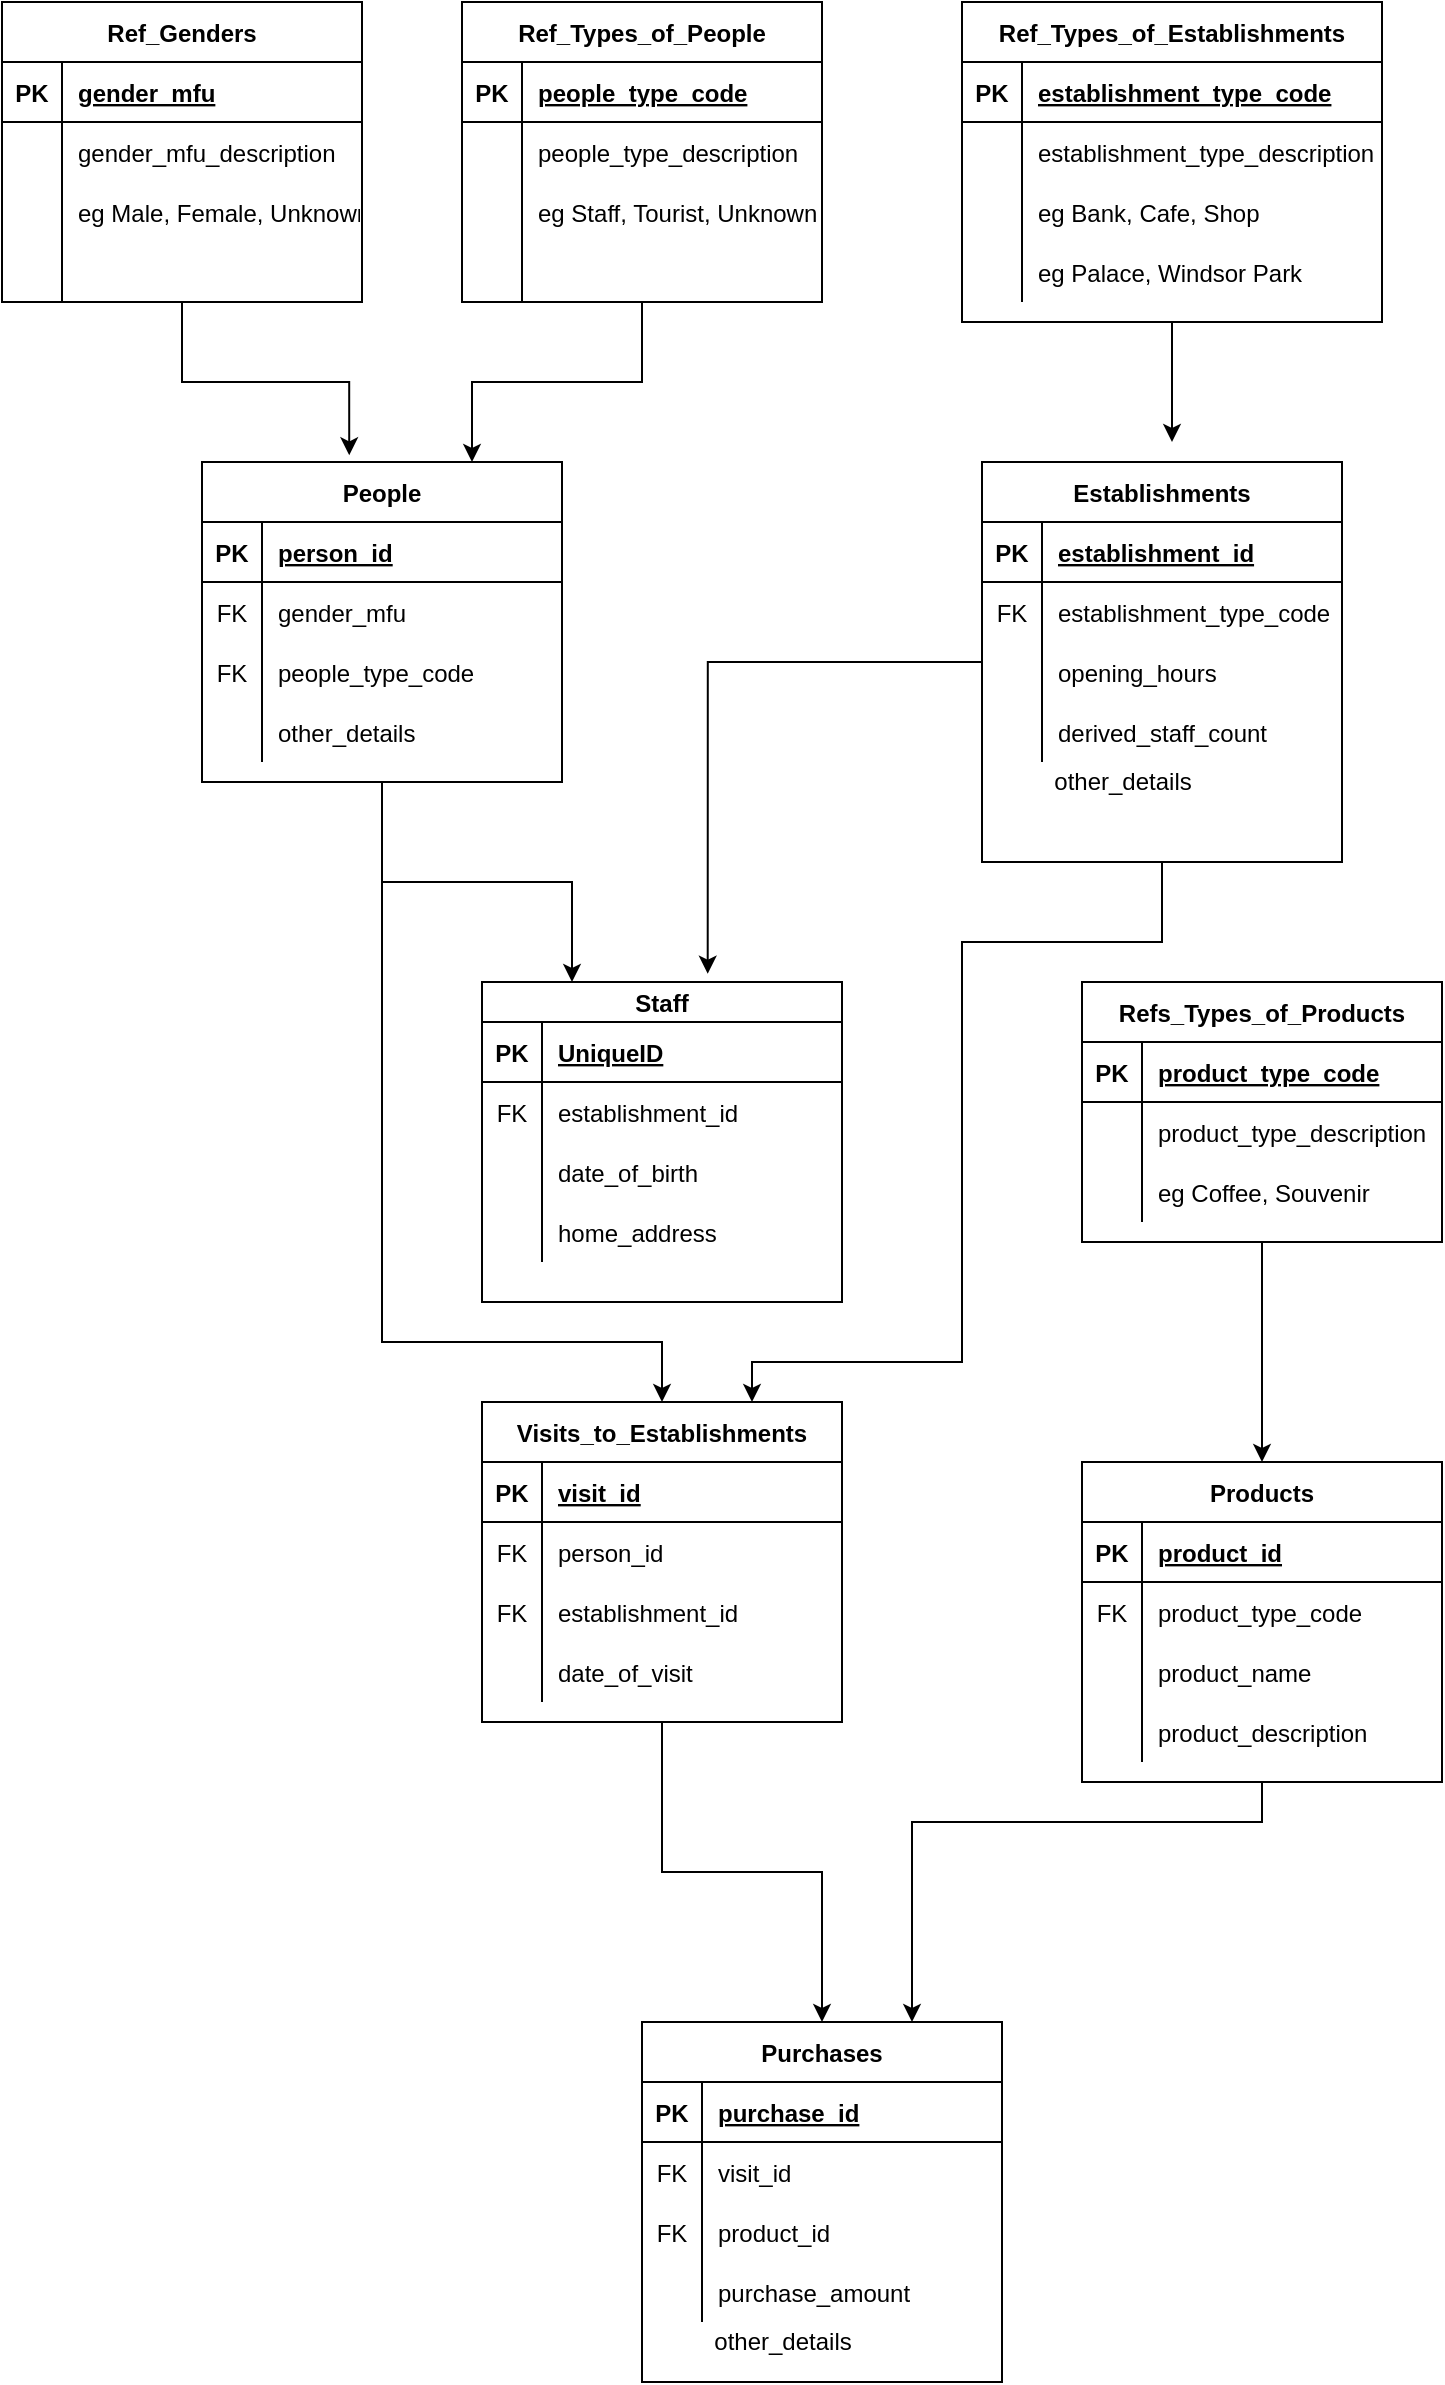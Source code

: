<mxfile version="14.2.7" type="github">
  <diagram id="8gwgfgab7osLSwUelP4G" name="Page-1">
    <mxGraphModel dx="1038" dy="580" grid="1" gridSize="10" guides="1" tooltips="1" connect="1" arrows="1" fold="1" page="1" pageScale="1" pageWidth="850" pageHeight="1100" math="0" shadow="0">
      <root>
        <mxCell id="0" />
        <mxCell id="1" parent="0" />
        <mxCell id="6jE46qa5X71mXZ7icbi9-116" style="edgeStyle=orthogonalEdgeStyle;rounded=0;orthogonalLoop=1;jettySize=auto;html=1;entryX=0.25;entryY=0;entryDx=0;entryDy=0;" edge="1" parent="1" source="6jE46qa5X71mXZ7icbi9-1" target="6jE46qa5X71mXZ7icbi9-58">
          <mxGeometry relative="1" as="geometry" />
        </mxCell>
        <mxCell id="6jE46qa5X71mXZ7icbi9-119" style="edgeStyle=orthogonalEdgeStyle;rounded=0;orthogonalLoop=1;jettySize=auto;html=1;" edge="1" parent="1" source="6jE46qa5X71mXZ7icbi9-1" target="6jE46qa5X71mXZ7icbi9-27">
          <mxGeometry relative="1" as="geometry">
            <Array as="points">
              <mxPoint x="200" y="680" />
              <mxPoint x="340" y="680" />
            </Array>
          </mxGeometry>
        </mxCell>
        <mxCell id="6jE46qa5X71mXZ7icbi9-1" value="People" style="shape=table;startSize=30;container=1;collapsible=1;childLayout=tableLayout;fixedRows=1;rowLines=0;fontStyle=1;align=center;resizeLast=1;" vertex="1" parent="1">
          <mxGeometry x="110" y="240" width="180" height="160" as="geometry" />
        </mxCell>
        <mxCell id="6jE46qa5X71mXZ7icbi9-2" value="" style="shape=partialRectangle;collapsible=0;dropTarget=0;pointerEvents=0;fillColor=none;top=0;left=0;bottom=1;right=0;points=[[0,0.5],[1,0.5]];portConstraint=eastwest;" vertex="1" parent="6jE46qa5X71mXZ7icbi9-1">
          <mxGeometry y="30" width="180" height="30" as="geometry" />
        </mxCell>
        <mxCell id="6jE46qa5X71mXZ7icbi9-3" value="PK" style="shape=partialRectangle;connectable=0;fillColor=none;top=0;left=0;bottom=0;right=0;fontStyle=1;overflow=hidden;" vertex="1" parent="6jE46qa5X71mXZ7icbi9-2">
          <mxGeometry width="30" height="30" as="geometry" />
        </mxCell>
        <mxCell id="6jE46qa5X71mXZ7icbi9-4" value="person_id" style="shape=partialRectangle;connectable=0;fillColor=none;top=0;left=0;bottom=0;right=0;align=left;spacingLeft=6;fontStyle=5;overflow=hidden;" vertex="1" parent="6jE46qa5X71mXZ7icbi9-2">
          <mxGeometry x="30" width="150" height="30" as="geometry" />
        </mxCell>
        <mxCell id="6jE46qa5X71mXZ7icbi9-5" value="" style="shape=partialRectangle;collapsible=0;dropTarget=0;pointerEvents=0;fillColor=none;top=0;left=0;bottom=0;right=0;points=[[0,0.5],[1,0.5]];portConstraint=eastwest;" vertex="1" parent="6jE46qa5X71mXZ7icbi9-1">
          <mxGeometry y="60" width="180" height="30" as="geometry" />
        </mxCell>
        <mxCell id="6jE46qa5X71mXZ7icbi9-6" value="FK" style="shape=partialRectangle;connectable=0;fillColor=none;top=0;left=0;bottom=0;right=0;editable=1;overflow=hidden;" vertex="1" parent="6jE46qa5X71mXZ7icbi9-5">
          <mxGeometry width="30" height="30" as="geometry" />
        </mxCell>
        <mxCell id="6jE46qa5X71mXZ7icbi9-7" value="gender_mfu" style="shape=partialRectangle;connectable=0;fillColor=none;top=0;left=0;bottom=0;right=0;align=left;spacingLeft=6;overflow=hidden;" vertex="1" parent="6jE46qa5X71mXZ7icbi9-5">
          <mxGeometry x="30" width="150" height="30" as="geometry" />
        </mxCell>
        <mxCell id="6jE46qa5X71mXZ7icbi9-8" value="" style="shape=partialRectangle;collapsible=0;dropTarget=0;pointerEvents=0;fillColor=none;top=0;left=0;bottom=0;right=0;points=[[0,0.5],[1,0.5]];portConstraint=eastwest;" vertex="1" parent="6jE46qa5X71mXZ7icbi9-1">
          <mxGeometry y="90" width="180" height="30" as="geometry" />
        </mxCell>
        <mxCell id="6jE46qa5X71mXZ7icbi9-9" value="FK" style="shape=partialRectangle;connectable=0;fillColor=none;top=0;left=0;bottom=0;right=0;editable=1;overflow=hidden;" vertex="1" parent="6jE46qa5X71mXZ7icbi9-8">
          <mxGeometry width="30" height="30" as="geometry" />
        </mxCell>
        <mxCell id="6jE46qa5X71mXZ7icbi9-10" value="people_type_code" style="shape=partialRectangle;connectable=0;fillColor=none;top=0;left=0;bottom=0;right=0;align=left;spacingLeft=6;overflow=hidden;" vertex="1" parent="6jE46qa5X71mXZ7icbi9-8">
          <mxGeometry x="30" width="150" height="30" as="geometry" />
        </mxCell>
        <mxCell id="6jE46qa5X71mXZ7icbi9-11" value="" style="shape=partialRectangle;collapsible=0;dropTarget=0;pointerEvents=0;fillColor=none;top=0;left=0;bottom=0;right=0;points=[[0,0.5],[1,0.5]];portConstraint=eastwest;" vertex="1" parent="6jE46qa5X71mXZ7icbi9-1">
          <mxGeometry y="120" width="180" height="30" as="geometry" />
        </mxCell>
        <mxCell id="6jE46qa5X71mXZ7icbi9-12" value="" style="shape=partialRectangle;connectable=0;fillColor=none;top=0;left=0;bottom=0;right=0;editable=1;overflow=hidden;" vertex="1" parent="6jE46qa5X71mXZ7icbi9-11">
          <mxGeometry width="30" height="30" as="geometry" />
        </mxCell>
        <mxCell id="6jE46qa5X71mXZ7icbi9-13" value="other_details" style="shape=partialRectangle;connectable=0;fillColor=none;top=0;left=0;bottom=0;right=0;align=left;spacingLeft=6;overflow=hidden;" vertex="1" parent="6jE46qa5X71mXZ7icbi9-11">
          <mxGeometry x="30" width="150" height="30" as="geometry" />
        </mxCell>
        <mxCell id="6jE46qa5X71mXZ7icbi9-117" style="edgeStyle=orthogonalEdgeStyle;rounded=0;orthogonalLoop=1;jettySize=auto;html=1;entryX=0.627;entryY=-0.026;entryDx=0;entryDy=0;entryPerimeter=0;" edge="1" parent="1" source="6jE46qa5X71mXZ7icbi9-14" target="6jE46qa5X71mXZ7icbi9-58">
          <mxGeometry relative="1" as="geometry" />
        </mxCell>
        <mxCell id="6jE46qa5X71mXZ7icbi9-120" style="edgeStyle=orthogonalEdgeStyle;rounded=0;orthogonalLoop=1;jettySize=auto;html=1;entryX=0.75;entryY=0;entryDx=0;entryDy=0;" edge="1" parent="1" source="6jE46qa5X71mXZ7icbi9-14" target="6jE46qa5X71mXZ7icbi9-27">
          <mxGeometry relative="1" as="geometry">
            <Array as="points">
              <mxPoint x="590" y="480" />
              <mxPoint x="490" y="480" />
              <mxPoint x="490" y="690" />
              <mxPoint x="385" y="690" />
            </Array>
          </mxGeometry>
        </mxCell>
        <mxCell id="6jE46qa5X71mXZ7icbi9-14" value="Establishments" style="shape=table;startSize=30;container=1;collapsible=1;childLayout=tableLayout;fixedRows=1;rowLines=0;fontStyle=1;align=center;resizeLast=1;" vertex="1" parent="1">
          <mxGeometry x="500" y="240" width="180" height="200" as="geometry" />
        </mxCell>
        <mxCell id="6jE46qa5X71mXZ7icbi9-15" value="" style="shape=partialRectangle;collapsible=0;dropTarget=0;pointerEvents=0;fillColor=none;top=0;left=0;bottom=1;right=0;points=[[0,0.5],[1,0.5]];portConstraint=eastwest;" vertex="1" parent="6jE46qa5X71mXZ7icbi9-14">
          <mxGeometry y="30" width="180" height="30" as="geometry" />
        </mxCell>
        <mxCell id="6jE46qa5X71mXZ7icbi9-16" value="PK" style="shape=partialRectangle;connectable=0;fillColor=none;top=0;left=0;bottom=0;right=0;fontStyle=1;overflow=hidden;" vertex="1" parent="6jE46qa5X71mXZ7icbi9-15">
          <mxGeometry width="30" height="30" as="geometry" />
        </mxCell>
        <mxCell id="6jE46qa5X71mXZ7icbi9-17" value="establishment_id" style="shape=partialRectangle;connectable=0;fillColor=none;top=0;left=0;bottom=0;right=0;align=left;spacingLeft=6;fontStyle=5;overflow=hidden;" vertex="1" parent="6jE46qa5X71mXZ7icbi9-15">
          <mxGeometry x="30" width="150" height="30" as="geometry" />
        </mxCell>
        <mxCell id="6jE46qa5X71mXZ7icbi9-18" value="" style="shape=partialRectangle;collapsible=0;dropTarget=0;pointerEvents=0;fillColor=none;top=0;left=0;bottom=0;right=0;points=[[0,0.5],[1,0.5]];portConstraint=eastwest;" vertex="1" parent="6jE46qa5X71mXZ7icbi9-14">
          <mxGeometry y="60" width="180" height="30" as="geometry" />
        </mxCell>
        <mxCell id="6jE46qa5X71mXZ7icbi9-19" value="FK" style="shape=partialRectangle;connectable=0;fillColor=none;top=0;left=0;bottom=0;right=0;editable=1;overflow=hidden;" vertex="1" parent="6jE46qa5X71mXZ7icbi9-18">
          <mxGeometry width="30" height="30" as="geometry" />
        </mxCell>
        <mxCell id="6jE46qa5X71mXZ7icbi9-20" value="establishment_type_code" style="shape=partialRectangle;connectable=0;fillColor=none;top=0;left=0;bottom=0;right=0;align=left;spacingLeft=6;overflow=hidden;" vertex="1" parent="6jE46qa5X71mXZ7icbi9-18">
          <mxGeometry x="30" width="150" height="30" as="geometry" />
        </mxCell>
        <mxCell id="6jE46qa5X71mXZ7icbi9-21" value="" style="shape=partialRectangle;collapsible=0;dropTarget=0;pointerEvents=0;fillColor=none;top=0;left=0;bottom=0;right=0;points=[[0,0.5],[1,0.5]];portConstraint=eastwest;" vertex="1" parent="6jE46qa5X71mXZ7icbi9-14">
          <mxGeometry y="90" width="180" height="30" as="geometry" />
        </mxCell>
        <mxCell id="6jE46qa5X71mXZ7icbi9-22" value="" style="shape=partialRectangle;connectable=0;fillColor=none;top=0;left=0;bottom=0;right=0;editable=1;overflow=hidden;" vertex="1" parent="6jE46qa5X71mXZ7icbi9-21">
          <mxGeometry width="30" height="30" as="geometry" />
        </mxCell>
        <mxCell id="6jE46qa5X71mXZ7icbi9-23" value="opening_hours" style="shape=partialRectangle;connectable=0;fillColor=none;top=0;left=0;bottom=0;right=0;align=left;spacingLeft=6;overflow=hidden;" vertex="1" parent="6jE46qa5X71mXZ7icbi9-21">
          <mxGeometry x="30" width="150" height="30" as="geometry" />
        </mxCell>
        <mxCell id="6jE46qa5X71mXZ7icbi9-24" value="" style="shape=partialRectangle;collapsible=0;dropTarget=0;pointerEvents=0;fillColor=none;top=0;left=0;bottom=0;right=0;points=[[0,0.5],[1,0.5]];portConstraint=eastwest;" vertex="1" parent="6jE46qa5X71mXZ7icbi9-14">
          <mxGeometry y="120" width="180" height="30" as="geometry" />
        </mxCell>
        <mxCell id="6jE46qa5X71mXZ7icbi9-25" value="" style="shape=partialRectangle;connectable=0;fillColor=none;top=0;left=0;bottom=0;right=0;editable=1;overflow=hidden;" vertex="1" parent="6jE46qa5X71mXZ7icbi9-24">
          <mxGeometry width="30" height="30" as="geometry" />
        </mxCell>
        <mxCell id="6jE46qa5X71mXZ7icbi9-26" value="derived_staff_count" style="shape=partialRectangle;connectable=0;fillColor=none;top=0;left=0;bottom=0;right=0;align=left;spacingLeft=6;overflow=hidden;" vertex="1" parent="6jE46qa5X71mXZ7icbi9-24">
          <mxGeometry x="30" width="150" height="30" as="geometry" />
        </mxCell>
        <mxCell id="6jE46qa5X71mXZ7icbi9-148" style="edgeStyle=orthogonalEdgeStyle;rounded=0;orthogonalLoop=1;jettySize=auto;html=1;entryX=0.5;entryY=0;entryDx=0;entryDy=0;" edge="1" parent="1" source="6jE46qa5X71mXZ7icbi9-27" target="6jE46qa5X71mXZ7icbi9-134">
          <mxGeometry relative="1" as="geometry" />
        </mxCell>
        <mxCell id="6jE46qa5X71mXZ7icbi9-27" value="Visits_to_Establishments" style="shape=table;startSize=30;container=1;collapsible=1;childLayout=tableLayout;fixedRows=1;rowLines=0;fontStyle=1;align=center;resizeLast=1;" vertex="1" parent="1">
          <mxGeometry x="250" y="710" width="180" height="160" as="geometry" />
        </mxCell>
        <mxCell id="6jE46qa5X71mXZ7icbi9-28" value="" style="shape=partialRectangle;collapsible=0;dropTarget=0;pointerEvents=0;fillColor=none;top=0;left=0;bottom=1;right=0;points=[[0,0.5],[1,0.5]];portConstraint=eastwest;" vertex="1" parent="6jE46qa5X71mXZ7icbi9-27">
          <mxGeometry y="30" width="180" height="30" as="geometry" />
        </mxCell>
        <mxCell id="6jE46qa5X71mXZ7icbi9-29" value="PK" style="shape=partialRectangle;connectable=0;fillColor=none;top=0;left=0;bottom=0;right=0;fontStyle=1;overflow=hidden;" vertex="1" parent="6jE46qa5X71mXZ7icbi9-28">
          <mxGeometry width="30" height="30" as="geometry" />
        </mxCell>
        <mxCell id="6jE46qa5X71mXZ7icbi9-30" value="visit_id" style="shape=partialRectangle;connectable=0;fillColor=none;top=0;left=0;bottom=0;right=0;align=left;spacingLeft=6;fontStyle=5;overflow=hidden;" vertex="1" parent="6jE46qa5X71mXZ7icbi9-28">
          <mxGeometry x="30" width="150" height="30" as="geometry" />
        </mxCell>
        <mxCell id="6jE46qa5X71mXZ7icbi9-31" value="" style="shape=partialRectangle;collapsible=0;dropTarget=0;pointerEvents=0;fillColor=none;top=0;left=0;bottom=0;right=0;points=[[0,0.5],[1,0.5]];portConstraint=eastwest;" vertex="1" parent="6jE46qa5X71mXZ7icbi9-27">
          <mxGeometry y="60" width="180" height="30" as="geometry" />
        </mxCell>
        <mxCell id="6jE46qa5X71mXZ7icbi9-32" value="FK" style="shape=partialRectangle;connectable=0;fillColor=none;top=0;left=0;bottom=0;right=0;editable=1;overflow=hidden;" vertex="1" parent="6jE46qa5X71mXZ7icbi9-31">
          <mxGeometry width="30" height="30" as="geometry" />
        </mxCell>
        <mxCell id="6jE46qa5X71mXZ7icbi9-33" value="person_id" style="shape=partialRectangle;connectable=0;fillColor=none;top=0;left=0;bottom=0;right=0;align=left;spacingLeft=6;overflow=hidden;" vertex="1" parent="6jE46qa5X71mXZ7icbi9-31">
          <mxGeometry x="30" width="150" height="30" as="geometry" />
        </mxCell>
        <mxCell id="6jE46qa5X71mXZ7icbi9-34" value="" style="shape=partialRectangle;collapsible=0;dropTarget=0;pointerEvents=0;fillColor=none;top=0;left=0;bottom=0;right=0;points=[[0,0.5],[1,0.5]];portConstraint=eastwest;" vertex="1" parent="6jE46qa5X71mXZ7icbi9-27">
          <mxGeometry y="90" width="180" height="30" as="geometry" />
        </mxCell>
        <mxCell id="6jE46qa5X71mXZ7icbi9-35" value="FK" style="shape=partialRectangle;connectable=0;fillColor=none;top=0;left=0;bottom=0;right=0;editable=1;overflow=hidden;" vertex="1" parent="6jE46qa5X71mXZ7icbi9-34">
          <mxGeometry width="30" height="30" as="geometry" />
        </mxCell>
        <mxCell id="6jE46qa5X71mXZ7icbi9-36" value="establishment_id" style="shape=partialRectangle;connectable=0;fillColor=none;top=0;left=0;bottom=0;right=0;align=left;spacingLeft=6;overflow=hidden;" vertex="1" parent="6jE46qa5X71mXZ7icbi9-34">
          <mxGeometry x="30" width="150" height="30" as="geometry" />
        </mxCell>
        <mxCell id="6jE46qa5X71mXZ7icbi9-37" value="" style="shape=partialRectangle;collapsible=0;dropTarget=0;pointerEvents=0;fillColor=none;top=0;left=0;bottom=0;right=0;points=[[0,0.5],[1,0.5]];portConstraint=eastwest;" vertex="1" parent="6jE46qa5X71mXZ7icbi9-27">
          <mxGeometry y="120" width="180" height="30" as="geometry" />
        </mxCell>
        <mxCell id="6jE46qa5X71mXZ7icbi9-38" value="" style="shape=partialRectangle;connectable=0;fillColor=none;top=0;left=0;bottom=0;right=0;editable=1;overflow=hidden;" vertex="1" parent="6jE46qa5X71mXZ7icbi9-37">
          <mxGeometry width="30" height="30" as="geometry" />
        </mxCell>
        <mxCell id="6jE46qa5X71mXZ7icbi9-39" value="date_of_visit" style="shape=partialRectangle;connectable=0;fillColor=none;top=0;left=0;bottom=0;right=0;align=left;spacingLeft=6;overflow=hidden;" vertex="1" parent="6jE46qa5X71mXZ7icbi9-37">
          <mxGeometry x="30" width="150" height="30" as="geometry" />
        </mxCell>
        <mxCell id="6jE46qa5X71mXZ7icbi9-43" value="other_details" style="text;html=1;align=center;verticalAlign=middle;resizable=0;points=[];autosize=1;" vertex="1" parent="1">
          <mxGeometry x="530" y="390" width="80" height="20" as="geometry" />
        </mxCell>
        <mxCell id="6jE46qa5X71mXZ7icbi9-113" style="edgeStyle=orthogonalEdgeStyle;rounded=0;orthogonalLoop=1;jettySize=auto;html=1;entryX=0.409;entryY=-0.021;entryDx=0;entryDy=0;entryPerimeter=0;" edge="1" parent="1" source="6jE46qa5X71mXZ7icbi9-45" target="6jE46qa5X71mXZ7icbi9-1">
          <mxGeometry relative="1" as="geometry" />
        </mxCell>
        <mxCell id="6jE46qa5X71mXZ7icbi9-45" value="Ref_Genders" style="shape=table;startSize=30;container=1;collapsible=1;childLayout=tableLayout;fixedRows=1;rowLines=0;fontStyle=1;align=center;resizeLast=1;" vertex="1" parent="1">
          <mxGeometry x="10" y="10" width="180" height="150" as="geometry" />
        </mxCell>
        <mxCell id="6jE46qa5X71mXZ7icbi9-46" value="" style="shape=partialRectangle;collapsible=0;dropTarget=0;pointerEvents=0;fillColor=none;top=0;left=0;bottom=1;right=0;points=[[0,0.5],[1,0.5]];portConstraint=eastwest;" vertex="1" parent="6jE46qa5X71mXZ7icbi9-45">
          <mxGeometry y="30" width="180" height="30" as="geometry" />
        </mxCell>
        <mxCell id="6jE46qa5X71mXZ7icbi9-47" value="PK" style="shape=partialRectangle;connectable=0;fillColor=none;top=0;left=0;bottom=0;right=0;fontStyle=1;overflow=hidden;" vertex="1" parent="6jE46qa5X71mXZ7icbi9-46">
          <mxGeometry width="30" height="30" as="geometry" />
        </mxCell>
        <mxCell id="6jE46qa5X71mXZ7icbi9-48" value="gender_mfu" style="shape=partialRectangle;connectable=0;fillColor=none;top=0;left=0;bottom=0;right=0;align=left;spacingLeft=6;fontStyle=5;overflow=hidden;" vertex="1" parent="6jE46qa5X71mXZ7icbi9-46">
          <mxGeometry x="30" width="150" height="30" as="geometry" />
        </mxCell>
        <mxCell id="6jE46qa5X71mXZ7icbi9-49" value="" style="shape=partialRectangle;collapsible=0;dropTarget=0;pointerEvents=0;fillColor=none;top=0;left=0;bottom=0;right=0;points=[[0,0.5],[1,0.5]];portConstraint=eastwest;" vertex="1" parent="6jE46qa5X71mXZ7icbi9-45">
          <mxGeometry y="60" width="180" height="30" as="geometry" />
        </mxCell>
        <mxCell id="6jE46qa5X71mXZ7icbi9-50" value="" style="shape=partialRectangle;connectable=0;fillColor=none;top=0;left=0;bottom=0;right=0;editable=1;overflow=hidden;" vertex="1" parent="6jE46qa5X71mXZ7icbi9-49">
          <mxGeometry width="30" height="30" as="geometry" />
        </mxCell>
        <mxCell id="6jE46qa5X71mXZ7icbi9-51" value="gender_mfu_description" style="shape=partialRectangle;connectable=0;fillColor=none;top=0;left=0;bottom=0;right=0;align=left;spacingLeft=6;overflow=hidden;" vertex="1" parent="6jE46qa5X71mXZ7icbi9-49">
          <mxGeometry x="30" width="150" height="30" as="geometry" />
        </mxCell>
        <mxCell id="6jE46qa5X71mXZ7icbi9-52" value="" style="shape=partialRectangle;collapsible=0;dropTarget=0;pointerEvents=0;fillColor=none;top=0;left=0;bottom=0;right=0;points=[[0,0.5],[1,0.5]];portConstraint=eastwest;" vertex="1" parent="6jE46qa5X71mXZ7icbi9-45">
          <mxGeometry y="90" width="180" height="30" as="geometry" />
        </mxCell>
        <mxCell id="6jE46qa5X71mXZ7icbi9-53" value="" style="shape=partialRectangle;connectable=0;fillColor=none;top=0;left=0;bottom=0;right=0;editable=1;overflow=hidden;" vertex="1" parent="6jE46qa5X71mXZ7icbi9-52">
          <mxGeometry width="30" height="30" as="geometry" />
        </mxCell>
        <mxCell id="6jE46qa5X71mXZ7icbi9-54" value="eg Male, Female, Unknown" style="shape=partialRectangle;connectable=0;fillColor=none;top=0;left=0;bottom=0;right=0;align=left;spacingLeft=6;overflow=hidden;" vertex="1" parent="6jE46qa5X71mXZ7icbi9-52">
          <mxGeometry x="30" width="150" height="30" as="geometry" />
        </mxCell>
        <mxCell id="6jE46qa5X71mXZ7icbi9-55" value="" style="shape=partialRectangle;collapsible=0;dropTarget=0;pointerEvents=0;fillColor=none;top=0;left=0;bottom=0;right=0;points=[[0,0.5],[1,0.5]];portConstraint=eastwest;" vertex="1" parent="6jE46qa5X71mXZ7icbi9-45">
          <mxGeometry y="120" width="180" height="30" as="geometry" />
        </mxCell>
        <mxCell id="6jE46qa5X71mXZ7icbi9-56" value="" style="shape=partialRectangle;connectable=0;fillColor=none;top=0;left=0;bottom=0;right=0;editable=1;overflow=hidden;" vertex="1" parent="6jE46qa5X71mXZ7icbi9-55">
          <mxGeometry width="30" height="30" as="geometry" />
        </mxCell>
        <mxCell id="6jE46qa5X71mXZ7icbi9-57" value="" style="shape=partialRectangle;connectable=0;fillColor=none;top=0;left=0;bottom=0;right=0;align=left;spacingLeft=6;overflow=hidden;" vertex="1" parent="6jE46qa5X71mXZ7icbi9-55">
          <mxGeometry x="30" width="150" height="30" as="geometry" />
        </mxCell>
        <mxCell id="6jE46qa5X71mXZ7icbi9-58" value="Staff" style="shape=table;startSize=20;container=1;collapsible=1;childLayout=tableLayout;fixedRows=1;rowLines=0;fontStyle=1;align=center;resizeLast=1;" vertex="1" parent="1">
          <mxGeometry x="250" y="500" width="180" height="160" as="geometry" />
        </mxCell>
        <mxCell id="6jE46qa5X71mXZ7icbi9-59" value="" style="shape=partialRectangle;collapsible=0;dropTarget=0;pointerEvents=0;fillColor=none;top=0;left=0;bottom=1;right=0;points=[[0,0.5],[1,0.5]];portConstraint=eastwest;" vertex="1" parent="6jE46qa5X71mXZ7icbi9-58">
          <mxGeometry y="20" width="180" height="30" as="geometry" />
        </mxCell>
        <mxCell id="6jE46qa5X71mXZ7icbi9-60" value="PK" style="shape=partialRectangle;connectable=0;fillColor=none;top=0;left=0;bottom=0;right=0;fontStyle=1;overflow=hidden;" vertex="1" parent="6jE46qa5X71mXZ7icbi9-59">
          <mxGeometry width="30" height="30" as="geometry" />
        </mxCell>
        <mxCell id="6jE46qa5X71mXZ7icbi9-61" value="UniqueID" style="shape=partialRectangle;connectable=0;fillColor=none;top=0;left=0;bottom=0;right=0;align=left;spacingLeft=6;fontStyle=5;overflow=hidden;" vertex="1" parent="6jE46qa5X71mXZ7icbi9-59">
          <mxGeometry x="30" width="150" height="30" as="geometry" />
        </mxCell>
        <mxCell id="6jE46qa5X71mXZ7icbi9-62" value="" style="shape=partialRectangle;collapsible=0;dropTarget=0;pointerEvents=0;fillColor=none;top=0;left=0;bottom=0;right=0;points=[[0,0.5],[1,0.5]];portConstraint=eastwest;" vertex="1" parent="6jE46qa5X71mXZ7icbi9-58">
          <mxGeometry y="50" width="180" height="30" as="geometry" />
        </mxCell>
        <mxCell id="6jE46qa5X71mXZ7icbi9-63" value="FK" style="shape=partialRectangle;connectable=0;fillColor=none;top=0;left=0;bottom=0;right=0;editable=1;overflow=hidden;" vertex="1" parent="6jE46qa5X71mXZ7icbi9-62">
          <mxGeometry width="30" height="30" as="geometry" />
        </mxCell>
        <mxCell id="6jE46qa5X71mXZ7icbi9-64" value="establishment_id" style="shape=partialRectangle;connectable=0;fillColor=none;top=0;left=0;bottom=0;right=0;align=left;spacingLeft=6;overflow=hidden;" vertex="1" parent="6jE46qa5X71mXZ7icbi9-62">
          <mxGeometry x="30" width="150" height="30" as="geometry" />
        </mxCell>
        <mxCell id="6jE46qa5X71mXZ7icbi9-65" value="" style="shape=partialRectangle;collapsible=0;dropTarget=0;pointerEvents=0;fillColor=none;top=0;left=0;bottom=0;right=0;points=[[0,0.5],[1,0.5]];portConstraint=eastwest;" vertex="1" parent="6jE46qa5X71mXZ7icbi9-58">
          <mxGeometry y="80" width="180" height="30" as="geometry" />
        </mxCell>
        <mxCell id="6jE46qa5X71mXZ7icbi9-66" value="" style="shape=partialRectangle;connectable=0;fillColor=none;top=0;left=0;bottom=0;right=0;editable=1;overflow=hidden;" vertex="1" parent="6jE46qa5X71mXZ7icbi9-65">
          <mxGeometry width="30" height="30" as="geometry" />
        </mxCell>
        <mxCell id="6jE46qa5X71mXZ7icbi9-67" value="date_of_birth" style="shape=partialRectangle;connectable=0;fillColor=none;top=0;left=0;bottom=0;right=0;align=left;spacingLeft=6;overflow=hidden;" vertex="1" parent="6jE46qa5X71mXZ7icbi9-65">
          <mxGeometry x="30" width="150" height="30" as="geometry" />
        </mxCell>
        <mxCell id="6jE46qa5X71mXZ7icbi9-68" value="" style="shape=partialRectangle;collapsible=0;dropTarget=0;pointerEvents=0;fillColor=none;top=0;left=0;bottom=0;right=0;points=[[0,0.5],[1,0.5]];portConstraint=eastwest;" vertex="1" parent="6jE46qa5X71mXZ7icbi9-58">
          <mxGeometry y="110" width="180" height="30" as="geometry" />
        </mxCell>
        <mxCell id="6jE46qa5X71mXZ7icbi9-69" value="" style="shape=partialRectangle;connectable=0;fillColor=none;top=0;left=0;bottom=0;right=0;editable=1;overflow=hidden;" vertex="1" parent="6jE46qa5X71mXZ7icbi9-68">
          <mxGeometry width="30" height="30" as="geometry" />
        </mxCell>
        <mxCell id="6jE46qa5X71mXZ7icbi9-70" value="home_address" style="shape=partialRectangle;connectable=0;fillColor=none;top=0;left=0;bottom=0;right=0;align=left;spacingLeft=6;overflow=hidden;" vertex="1" parent="6jE46qa5X71mXZ7icbi9-68">
          <mxGeometry x="30" width="150" height="30" as="geometry" />
        </mxCell>
        <mxCell id="6jE46qa5X71mXZ7icbi9-114" style="edgeStyle=orthogonalEdgeStyle;rounded=0;orthogonalLoop=1;jettySize=auto;html=1;entryX=0.75;entryY=0;entryDx=0;entryDy=0;horizontal=1;verticalAlign=middle;" edge="1" parent="1" source="6jE46qa5X71mXZ7icbi9-71" target="6jE46qa5X71mXZ7icbi9-1">
          <mxGeometry relative="1" as="geometry" />
        </mxCell>
        <mxCell id="6jE46qa5X71mXZ7icbi9-71" value="Ref_Types_of_People" style="shape=table;startSize=30;container=1;collapsible=1;childLayout=tableLayout;fixedRows=1;rowLines=0;fontStyle=1;align=center;resizeLast=1;" vertex="1" parent="1">
          <mxGeometry x="240" y="10" width="180" height="150" as="geometry" />
        </mxCell>
        <mxCell id="6jE46qa5X71mXZ7icbi9-72" value="" style="shape=partialRectangle;collapsible=0;dropTarget=0;pointerEvents=0;fillColor=none;top=0;left=0;bottom=1;right=0;points=[[0,0.5],[1,0.5]];portConstraint=eastwest;" vertex="1" parent="6jE46qa5X71mXZ7icbi9-71">
          <mxGeometry y="30" width="180" height="30" as="geometry" />
        </mxCell>
        <mxCell id="6jE46qa5X71mXZ7icbi9-73" value="PK" style="shape=partialRectangle;connectable=0;fillColor=none;top=0;left=0;bottom=0;right=0;fontStyle=1;overflow=hidden;" vertex="1" parent="6jE46qa5X71mXZ7icbi9-72">
          <mxGeometry width="30" height="30" as="geometry" />
        </mxCell>
        <mxCell id="6jE46qa5X71mXZ7icbi9-74" value="people_type_code" style="shape=partialRectangle;connectable=0;fillColor=none;top=0;left=0;bottom=0;right=0;align=left;spacingLeft=6;fontStyle=5;overflow=hidden;" vertex="1" parent="6jE46qa5X71mXZ7icbi9-72">
          <mxGeometry x="30" width="150" height="30" as="geometry" />
        </mxCell>
        <mxCell id="6jE46qa5X71mXZ7icbi9-75" value="" style="shape=partialRectangle;collapsible=0;dropTarget=0;pointerEvents=0;fillColor=none;top=0;left=0;bottom=0;right=0;points=[[0,0.5],[1,0.5]];portConstraint=eastwest;" vertex="1" parent="6jE46qa5X71mXZ7icbi9-71">
          <mxGeometry y="60" width="180" height="30" as="geometry" />
        </mxCell>
        <mxCell id="6jE46qa5X71mXZ7icbi9-76" value="" style="shape=partialRectangle;connectable=0;fillColor=none;top=0;left=0;bottom=0;right=0;editable=1;overflow=hidden;" vertex="1" parent="6jE46qa5X71mXZ7icbi9-75">
          <mxGeometry width="30" height="30" as="geometry" />
        </mxCell>
        <mxCell id="6jE46qa5X71mXZ7icbi9-77" value="people_type_description" style="shape=partialRectangle;connectable=0;fillColor=none;top=0;left=0;bottom=0;right=0;align=left;spacingLeft=6;overflow=hidden;" vertex="1" parent="6jE46qa5X71mXZ7icbi9-75">
          <mxGeometry x="30" width="150" height="30" as="geometry" />
        </mxCell>
        <mxCell id="6jE46qa5X71mXZ7icbi9-78" value="" style="shape=partialRectangle;collapsible=0;dropTarget=0;pointerEvents=0;fillColor=none;top=0;left=0;bottom=0;right=0;points=[[0,0.5],[1,0.5]];portConstraint=eastwest;" vertex="1" parent="6jE46qa5X71mXZ7icbi9-71">
          <mxGeometry y="90" width="180" height="30" as="geometry" />
        </mxCell>
        <mxCell id="6jE46qa5X71mXZ7icbi9-79" value="" style="shape=partialRectangle;connectable=0;fillColor=none;top=0;left=0;bottom=0;right=0;editable=1;overflow=hidden;" vertex="1" parent="6jE46qa5X71mXZ7icbi9-78">
          <mxGeometry width="30" height="30" as="geometry" />
        </mxCell>
        <mxCell id="6jE46qa5X71mXZ7icbi9-80" value="eg Staff, Tourist, Unknown" style="shape=partialRectangle;connectable=0;fillColor=none;top=0;left=0;bottom=0;right=0;align=left;spacingLeft=6;overflow=hidden;" vertex="1" parent="6jE46qa5X71mXZ7icbi9-78">
          <mxGeometry x="30" width="150" height="30" as="geometry" />
        </mxCell>
        <mxCell id="6jE46qa5X71mXZ7icbi9-81" value="" style="shape=partialRectangle;collapsible=0;dropTarget=0;pointerEvents=0;fillColor=none;top=0;left=0;bottom=0;right=0;points=[[0,0.5],[1,0.5]];portConstraint=eastwest;" vertex="1" parent="6jE46qa5X71mXZ7icbi9-71">
          <mxGeometry y="120" width="180" height="30" as="geometry" />
        </mxCell>
        <mxCell id="6jE46qa5X71mXZ7icbi9-82" value="" style="shape=partialRectangle;connectable=0;fillColor=none;top=0;left=0;bottom=0;right=0;editable=1;overflow=hidden;" vertex="1" parent="6jE46qa5X71mXZ7icbi9-81">
          <mxGeometry width="30" height="30" as="geometry" />
        </mxCell>
        <mxCell id="6jE46qa5X71mXZ7icbi9-83" value="" style="shape=partialRectangle;connectable=0;fillColor=none;top=0;left=0;bottom=0;right=0;align=left;spacingLeft=6;overflow=hidden;" vertex="1" parent="6jE46qa5X71mXZ7icbi9-81">
          <mxGeometry x="30" width="150" height="30" as="geometry" />
        </mxCell>
        <mxCell id="6jE46qa5X71mXZ7icbi9-115" style="edgeStyle=orthogonalEdgeStyle;rounded=0;orthogonalLoop=1;jettySize=auto;html=1;" edge="1" parent="1" source="6jE46qa5X71mXZ7icbi9-84">
          <mxGeometry relative="1" as="geometry">
            <mxPoint x="595" y="230" as="targetPoint" />
          </mxGeometry>
        </mxCell>
        <mxCell id="6jE46qa5X71mXZ7icbi9-84" value="Ref_Types_of_Establishments" style="shape=table;startSize=30;container=1;collapsible=1;childLayout=tableLayout;fixedRows=1;rowLines=0;fontStyle=1;align=center;resizeLast=1;" vertex="1" parent="1">
          <mxGeometry x="490" y="10" width="210" height="160" as="geometry" />
        </mxCell>
        <mxCell id="6jE46qa5X71mXZ7icbi9-85" value="" style="shape=partialRectangle;collapsible=0;dropTarget=0;pointerEvents=0;fillColor=none;top=0;left=0;bottom=1;right=0;points=[[0,0.5],[1,0.5]];portConstraint=eastwest;" vertex="1" parent="6jE46qa5X71mXZ7icbi9-84">
          <mxGeometry y="30" width="210" height="30" as="geometry" />
        </mxCell>
        <mxCell id="6jE46qa5X71mXZ7icbi9-86" value="PK" style="shape=partialRectangle;connectable=0;fillColor=none;top=0;left=0;bottom=0;right=0;fontStyle=1;overflow=hidden;" vertex="1" parent="6jE46qa5X71mXZ7icbi9-85">
          <mxGeometry width="30" height="30" as="geometry" />
        </mxCell>
        <mxCell id="6jE46qa5X71mXZ7icbi9-87" value="establishment_type_code" style="shape=partialRectangle;connectable=0;fillColor=none;top=0;left=0;bottom=0;right=0;align=left;spacingLeft=6;fontStyle=5;overflow=hidden;" vertex="1" parent="6jE46qa5X71mXZ7icbi9-85">
          <mxGeometry x="30" width="180" height="30" as="geometry" />
        </mxCell>
        <mxCell id="6jE46qa5X71mXZ7icbi9-88" value="" style="shape=partialRectangle;collapsible=0;dropTarget=0;pointerEvents=0;fillColor=none;top=0;left=0;bottom=0;right=0;points=[[0,0.5],[1,0.5]];portConstraint=eastwest;" vertex="1" parent="6jE46qa5X71mXZ7icbi9-84">
          <mxGeometry y="60" width="210" height="30" as="geometry" />
        </mxCell>
        <mxCell id="6jE46qa5X71mXZ7icbi9-89" value="" style="shape=partialRectangle;connectable=0;fillColor=none;top=0;left=0;bottom=0;right=0;editable=1;overflow=hidden;" vertex="1" parent="6jE46qa5X71mXZ7icbi9-88">
          <mxGeometry width="30" height="30" as="geometry" />
        </mxCell>
        <mxCell id="6jE46qa5X71mXZ7icbi9-90" value="establishment_type_description" style="shape=partialRectangle;connectable=0;fillColor=none;top=0;left=0;bottom=0;right=0;align=left;spacingLeft=6;overflow=hidden;" vertex="1" parent="6jE46qa5X71mXZ7icbi9-88">
          <mxGeometry x="30" width="180" height="30" as="geometry" />
        </mxCell>
        <mxCell id="6jE46qa5X71mXZ7icbi9-91" value="" style="shape=partialRectangle;collapsible=0;dropTarget=0;pointerEvents=0;fillColor=none;top=0;left=0;bottom=0;right=0;points=[[0,0.5],[1,0.5]];portConstraint=eastwest;" vertex="1" parent="6jE46qa5X71mXZ7icbi9-84">
          <mxGeometry y="90" width="210" height="30" as="geometry" />
        </mxCell>
        <mxCell id="6jE46qa5X71mXZ7icbi9-92" value="" style="shape=partialRectangle;connectable=0;fillColor=none;top=0;left=0;bottom=0;right=0;editable=1;overflow=hidden;" vertex="1" parent="6jE46qa5X71mXZ7icbi9-91">
          <mxGeometry width="30" height="30" as="geometry" />
        </mxCell>
        <mxCell id="6jE46qa5X71mXZ7icbi9-93" value="eg Bank, Cafe, Shop" style="shape=partialRectangle;connectable=0;fillColor=none;top=0;left=0;bottom=0;right=0;align=left;spacingLeft=6;overflow=hidden;" vertex="1" parent="6jE46qa5X71mXZ7icbi9-91">
          <mxGeometry x="30" width="180" height="30" as="geometry" />
        </mxCell>
        <mxCell id="6jE46qa5X71mXZ7icbi9-94" value="" style="shape=partialRectangle;collapsible=0;dropTarget=0;pointerEvents=0;fillColor=none;top=0;left=0;bottom=0;right=0;points=[[0,0.5],[1,0.5]];portConstraint=eastwest;" vertex="1" parent="6jE46qa5X71mXZ7icbi9-84">
          <mxGeometry y="120" width="210" height="30" as="geometry" />
        </mxCell>
        <mxCell id="6jE46qa5X71mXZ7icbi9-95" value="" style="shape=partialRectangle;connectable=0;fillColor=none;top=0;left=0;bottom=0;right=0;editable=1;overflow=hidden;" vertex="1" parent="6jE46qa5X71mXZ7icbi9-94">
          <mxGeometry width="30" height="30" as="geometry" />
        </mxCell>
        <mxCell id="6jE46qa5X71mXZ7icbi9-96" value="eg Palace, Windsor Park" style="shape=partialRectangle;connectable=0;fillColor=none;top=0;left=0;bottom=0;right=0;align=left;spacingLeft=6;overflow=hidden;" vertex="1" parent="6jE46qa5X71mXZ7icbi9-94">
          <mxGeometry x="30" width="180" height="30" as="geometry" />
        </mxCell>
        <mxCell id="6jE46qa5X71mXZ7icbi9-150" style="edgeStyle=orthogonalEdgeStyle;rounded=0;orthogonalLoop=1;jettySize=auto;html=1;entryX=0.5;entryY=0;entryDx=0;entryDy=0;" edge="1" parent="1" source="6jE46qa5X71mXZ7icbi9-97" target="6jE46qa5X71mXZ7icbi9-121">
          <mxGeometry relative="1" as="geometry" />
        </mxCell>
        <mxCell id="6jE46qa5X71mXZ7icbi9-97" value="Refs_Types_of_Products" style="shape=table;startSize=30;container=1;collapsible=1;childLayout=tableLayout;fixedRows=1;rowLines=0;fontStyle=1;align=center;resizeLast=1;" vertex="1" parent="1">
          <mxGeometry x="550" y="500" width="180" height="130" as="geometry" />
        </mxCell>
        <mxCell id="6jE46qa5X71mXZ7icbi9-98" value="" style="shape=partialRectangle;collapsible=0;dropTarget=0;pointerEvents=0;fillColor=none;top=0;left=0;bottom=1;right=0;points=[[0,0.5],[1,0.5]];portConstraint=eastwest;" vertex="1" parent="6jE46qa5X71mXZ7icbi9-97">
          <mxGeometry y="30" width="180" height="30" as="geometry" />
        </mxCell>
        <mxCell id="6jE46qa5X71mXZ7icbi9-99" value="PK" style="shape=partialRectangle;connectable=0;fillColor=none;top=0;left=0;bottom=0;right=0;fontStyle=1;overflow=hidden;" vertex="1" parent="6jE46qa5X71mXZ7icbi9-98">
          <mxGeometry width="30" height="30" as="geometry" />
        </mxCell>
        <mxCell id="6jE46qa5X71mXZ7icbi9-100" value="product_type_code" style="shape=partialRectangle;connectable=0;fillColor=none;top=0;left=0;bottom=0;right=0;align=left;spacingLeft=6;fontStyle=5;overflow=hidden;" vertex="1" parent="6jE46qa5X71mXZ7icbi9-98">
          <mxGeometry x="30" width="150" height="30" as="geometry" />
        </mxCell>
        <mxCell id="6jE46qa5X71mXZ7icbi9-101" value="" style="shape=partialRectangle;collapsible=0;dropTarget=0;pointerEvents=0;fillColor=none;top=0;left=0;bottom=0;right=0;points=[[0,0.5],[1,0.5]];portConstraint=eastwest;" vertex="1" parent="6jE46qa5X71mXZ7icbi9-97">
          <mxGeometry y="60" width="180" height="30" as="geometry" />
        </mxCell>
        <mxCell id="6jE46qa5X71mXZ7icbi9-102" value="" style="shape=partialRectangle;connectable=0;fillColor=none;top=0;left=0;bottom=0;right=0;editable=1;overflow=hidden;" vertex="1" parent="6jE46qa5X71mXZ7icbi9-101">
          <mxGeometry width="30" height="30" as="geometry" />
        </mxCell>
        <mxCell id="6jE46qa5X71mXZ7icbi9-103" value="product_type_description" style="shape=partialRectangle;connectable=0;fillColor=none;top=0;left=0;bottom=0;right=0;align=left;spacingLeft=6;overflow=hidden;" vertex="1" parent="6jE46qa5X71mXZ7icbi9-101">
          <mxGeometry x="30" width="150" height="30" as="geometry" />
        </mxCell>
        <mxCell id="6jE46qa5X71mXZ7icbi9-104" value="" style="shape=partialRectangle;collapsible=0;dropTarget=0;pointerEvents=0;fillColor=none;top=0;left=0;bottom=0;right=0;points=[[0,0.5],[1,0.5]];portConstraint=eastwest;" vertex="1" parent="6jE46qa5X71mXZ7icbi9-97">
          <mxGeometry y="90" width="180" height="30" as="geometry" />
        </mxCell>
        <mxCell id="6jE46qa5X71mXZ7icbi9-105" value="" style="shape=partialRectangle;connectable=0;fillColor=none;top=0;left=0;bottom=0;right=0;editable=1;overflow=hidden;" vertex="1" parent="6jE46qa5X71mXZ7icbi9-104">
          <mxGeometry width="30" height="30" as="geometry" />
        </mxCell>
        <mxCell id="6jE46qa5X71mXZ7icbi9-106" value="eg Coffee, Souvenir" style="shape=partialRectangle;connectable=0;fillColor=none;top=0;left=0;bottom=0;right=0;align=left;spacingLeft=6;overflow=hidden;" vertex="1" parent="6jE46qa5X71mXZ7icbi9-104">
          <mxGeometry x="30" width="150" height="30" as="geometry" />
        </mxCell>
        <mxCell id="6jE46qa5X71mXZ7icbi9-149" style="edgeStyle=orthogonalEdgeStyle;rounded=0;orthogonalLoop=1;jettySize=auto;html=1;entryX=0.75;entryY=0;entryDx=0;entryDy=0;" edge="1" parent="1" source="6jE46qa5X71mXZ7icbi9-121" target="6jE46qa5X71mXZ7icbi9-134">
          <mxGeometry relative="1" as="geometry">
            <Array as="points">
              <mxPoint x="640" y="920" />
              <mxPoint x="465" y="920" />
            </Array>
          </mxGeometry>
        </mxCell>
        <mxCell id="6jE46qa5X71mXZ7icbi9-121" value="Products" style="shape=table;startSize=30;container=1;collapsible=1;childLayout=tableLayout;fixedRows=1;rowLines=0;fontStyle=1;align=center;resizeLast=1;" vertex="1" parent="1">
          <mxGeometry x="550" y="740" width="180" height="160" as="geometry" />
        </mxCell>
        <mxCell id="6jE46qa5X71mXZ7icbi9-122" value="" style="shape=partialRectangle;collapsible=0;dropTarget=0;pointerEvents=0;fillColor=none;top=0;left=0;bottom=1;right=0;points=[[0,0.5],[1,0.5]];portConstraint=eastwest;" vertex="1" parent="6jE46qa5X71mXZ7icbi9-121">
          <mxGeometry y="30" width="180" height="30" as="geometry" />
        </mxCell>
        <mxCell id="6jE46qa5X71mXZ7icbi9-123" value="PK" style="shape=partialRectangle;connectable=0;fillColor=none;top=0;left=0;bottom=0;right=0;fontStyle=1;overflow=hidden;" vertex="1" parent="6jE46qa5X71mXZ7icbi9-122">
          <mxGeometry width="30" height="30" as="geometry" />
        </mxCell>
        <mxCell id="6jE46qa5X71mXZ7icbi9-124" value="product_id" style="shape=partialRectangle;connectable=0;fillColor=none;top=0;left=0;bottom=0;right=0;align=left;spacingLeft=6;fontStyle=5;overflow=hidden;" vertex="1" parent="6jE46qa5X71mXZ7icbi9-122">
          <mxGeometry x="30" width="150" height="30" as="geometry" />
        </mxCell>
        <mxCell id="6jE46qa5X71mXZ7icbi9-125" value="" style="shape=partialRectangle;collapsible=0;dropTarget=0;pointerEvents=0;fillColor=none;top=0;left=0;bottom=0;right=0;points=[[0,0.5],[1,0.5]];portConstraint=eastwest;" vertex="1" parent="6jE46qa5X71mXZ7icbi9-121">
          <mxGeometry y="60" width="180" height="30" as="geometry" />
        </mxCell>
        <mxCell id="6jE46qa5X71mXZ7icbi9-126" value="FK" style="shape=partialRectangle;connectable=0;fillColor=none;top=0;left=0;bottom=0;right=0;editable=1;overflow=hidden;" vertex="1" parent="6jE46qa5X71mXZ7icbi9-125">
          <mxGeometry width="30" height="30" as="geometry" />
        </mxCell>
        <mxCell id="6jE46qa5X71mXZ7icbi9-127" value="product_type_code" style="shape=partialRectangle;connectable=0;fillColor=none;top=0;left=0;bottom=0;right=0;align=left;spacingLeft=6;overflow=hidden;" vertex="1" parent="6jE46qa5X71mXZ7icbi9-125">
          <mxGeometry x="30" width="150" height="30" as="geometry" />
        </mxCell>
        <mxCell id="6jE46qa5X71mXZ7icbi9-128" value="" style="shape=partialRectangle;collapsible=0;dropTarget=0;pointerEvents=0;fillColor=none;top=0;left=0;bottom=0;right=0;points=[[0,0.5],[1,0.5]];portConstraint=eastwest;" vertex="1" parent="6jE46qa5X71mXZ7icbi9-121">
          <mxGeometry y="90" width="180" height="30" as="geometry" />
        </mxCell>
        <mxCell id="6jE46qa5X71mXZ7icbi9-129" value="" style="shape=partialRectangle;connectable=0;fillColor=none;top=0;left=0;bottom=0;right=0;editable=1;overflow=hidden;" vertex="1" parent="6jE46qa5X71mXZ7icbi9-128">
          <mxGeometry width="30" height="30" as="geometry" />
        </mxCell>
        <mxCell id="6jE46qa5X71mXZ7icbi9-130" value="product_name" style="shape=partialRectangle;connectable=0;fillColor=none;top=0;left=0;bottom=0;right=0;align=left;spacingLeft=6;overflow=hidden;" vertex="1" parent="6jE46qa5X71mXZ7icbi9-128">
          <mxGeometry x="30" width="150" height="30" as="geometry" />
        </mxCell>
        <mxCell id="6jE46qa5X71mXZ7icbi9-131" value="" style="shape=partialRectangle;collapsible=0;dropTarget=0;pointerEvents=0;fillColor=none;top=0;left=0;bottom=0;right=0;points=[[0,0.5],[1,0.5]];portConstraint=eastwest;" vertex="1" parent="6jE46qa5X71mXZ7icbi9-121">
          <mxGeometry y="120" width="180" height="30" as="geometry" />
        </mxCell>
        <mxCell id="6jE46qa5X71mXZ7icbi9-132" value="" style="shape=partialRectangle;connectable=0;fillColor=none;top=0;left=0;bottom=0;right=0;editable=1;overflow=hidden;" vertex="1" parent="6jE46qa5X71mXZ7icbi9-131">
          <mxGeometry width="30" height="30" as="geometry" />
        </mxCell>
        <mxCell id="6jE46qa5X71mXZ7icbi9-133" value="product_description" style="shape=partialRectangle;connectable=0;fillColor=none;top=0;left=0;bottom=0;right=0;align=left;spacingLeft=6;overflow=hidden;" vertex="1" parent="6jE46qa5X71mXZ7icbi9-131">
          <mxGeometry x="30" width="150" height="30" as="geometry" />
        </mxCell>
        <mxCell id="6jE46qa5X71mXZ7icbi9-134" value="Purchases" style="shape=table;startSize=30;container=1;collapsible=1;childLayout=tableLayout;fixedRows=1;rowLines=0;fontStyle=1;align=center;resizeLast=1;" vertex="1" parent="1">
          <mxGeometry x="330" y="1020" width="180" height="180" as="geometry" />
        </mxCell>
        <mxCell id="6jE46qa5X71mXZ7icbi9-135" value="" style="shape=partialRectangle;collapsible=0;dropTarget=0;pointerEvents=0;fillColor=none;top=0;left=0;bottom=1;right=0;points=[[0,0.5],[1,0.5]];portConstraint=eastwest;" vertex="1" parent="6jE46qa5X71mXZ7icbi9-134">
          <mxGeometry y="30" width="180" height="30" as="geometry" />
        </mxCell>
        <mxCell id="6jE46qa5X71mXZ7icbi9-136" value="PK" style="shape=partialRectangle;connectable=0;fillColor=none;top=0;left=0;bottom=0;right=0;fontStyle=1;overflow=hidden;" vertex="1" parent="6jE46qa5X71mXZ7icbi9-135">
          <mxGeometry width="30" height="30" as="geometry" />
        </mxCell>
        <mxCell id="6jE46qa5X71mXZ7icbi9-137" value="purchase_id" style="shape=partialRectangle;connectable=0;fillColor=none;top=0;left=0;bottom=0;right=0;align=left;spacingLeft=6;fontStyle=5;overflow=hidden;" vertex="1" parent="6jE46qa5X71mXZ7icbi9-135">
          <mxGeometry x="30" width="150" height="30" as="geometry" />
        </mxCell>
        <mxCell id="6jE46qa5X71mXZ7icbi9-138" value="" style="shape=partialRectangle;collapsible=0;dropTarget=0;pointerEvents=0;fillColor=none;top=0;left=0;bottom=0;right=0;points=[[0,0.5],[1,0.5]];portConstraint=eastwest;" vertex="1" parent="6jE46qa5X71mXZ7icbi9-134">
          <mxGeometry y="60" width="180" height="30" as="geometry" />
        </mxCell>
        <mxCell id="6jE46qa5X71mXZ7icbi9-139" value="FK" style="shape=partialRectangle;connectable=0;fillColor=none;top=0;left=0;bottom=0;right=0;editable=1;overflow=hidden;" vertex="1" parent="6jE46qa5X71mXZ7icbi9-138">
          <mxGeometry width="30" height="30" as="geometry" />
        </mxCell>
        <mxCell id="6jE46qa5X71mXZ7icbi9-140" value="visit_id" style="shape=partialRectangle;connectable=0;fillColor=none;top=0;left=0;bottom=0;right=0;align=left;spacingLeft=6;overflow=hidden;" vertex="1" parent="6jE46qa5X71mXZ7icbi9-138">
          <mxGeometry x="30" width="150" height="30" as="geometry" />
        </mxCell>
        <mxCell id="6jE46qa5X71mXZ7icbi9-141" value="" style="shape=partialRectangle;collapsible=0;dropTarget=0;pointerEvents=0;fillColor=none;top=0;left=0;bottom=0;right=0;points=[[0,0.5],[1,0.5]];portConstraint=eastwest;" vertex="1" parent="6jE46qa5X71mXZ7icbi9-134">
          <mxGeometry y="90" width="180" height="30" as="geometry" />
        </mxCell>
        <mxCell id="6jE46qa5X71mXZ7icbi9-142" value="FK" style="shape=partialRectangle;connectable=0;fillColor=none;top=0;left=0;bottom=0;right=0;editable=1;overflow=hidden;" vertex="1" parent="6jE46qa5X71mXZ7icbi9-141">
          <mxGeometry width="30" height="30" as="geometry" />
        </mxCell>
        <mxCell id="6jE46qa5X71mXZ7icbi9-143" value="product_id" style="shape=partialRectangle;connectable=0;fillColor=none;top=0;left=0;bottom=0;right=0;align=left;spacingLeft=6;overflow=hidden;" vertex="1" parent="6jE46qa5X71mXZ7icbi9-141">
          <mxGeometry x="30" width="150" height="30" as="geometry" />
        </mxCell>
        <mxCell id="6jE46qa5X71mXZ7icbi9-144" value="" style="shape=partialRectangle;collapsible=0;dropTarget=0;pointerEvents=0;fillColor=none;top=0;left=0;bottom=0;right=0;points=[[0,0.5],[1,0.5]];portConstraint=eastwest;" vertex="1" parent="6jE46qa5X71mXZ7icbi9-134">
          <mxGeometry y="120" width="180" height="30" as="geometry" />
        </mxCell>
        <mxCell id="6jE46qa5X71mXZ7icbi9-145" value="" style="shape=partialRectangle;connectable=0;fillColor=none;top=0;left=0;bottom=0;right=0;editable=1;overflow=hidden;" vertex="1" parent="6jE46qa5X71mXZ7icbi9-144">
          <mxGeometry width="30" height="30" as="geometry" />
        </mxCell>
        <mxCell id="6jE46qa5X71mXZ7icbi9-146" value="purchase_amount" style="shape=partialRectangle;connectable=0;fillColor=none;top=0;left=0;bottom=0;right=0;align=left;spacingLeft=6;overflow=hidden;" vertex="1" parent="6jE46qa5X71mXZ7icbi9-144">
          <mxGeometry x="30" width="150" height="30" as="geometry" />
        </mxCell>
        <mxCell id="6jE46qa5X71mXZ7icbi9-147" value="other_details" style="text;html=1;align=center;verticalAlign=middle;resizable=0;points=[];autosize=1;" vertex="1" parent="1">
          <mxGeometry x="360" y="1170" width="80" height="20" as="geometry" />
        </mxCell>
      </root>
    </mxGraphModel>
  </diagram>
</mxfile>
